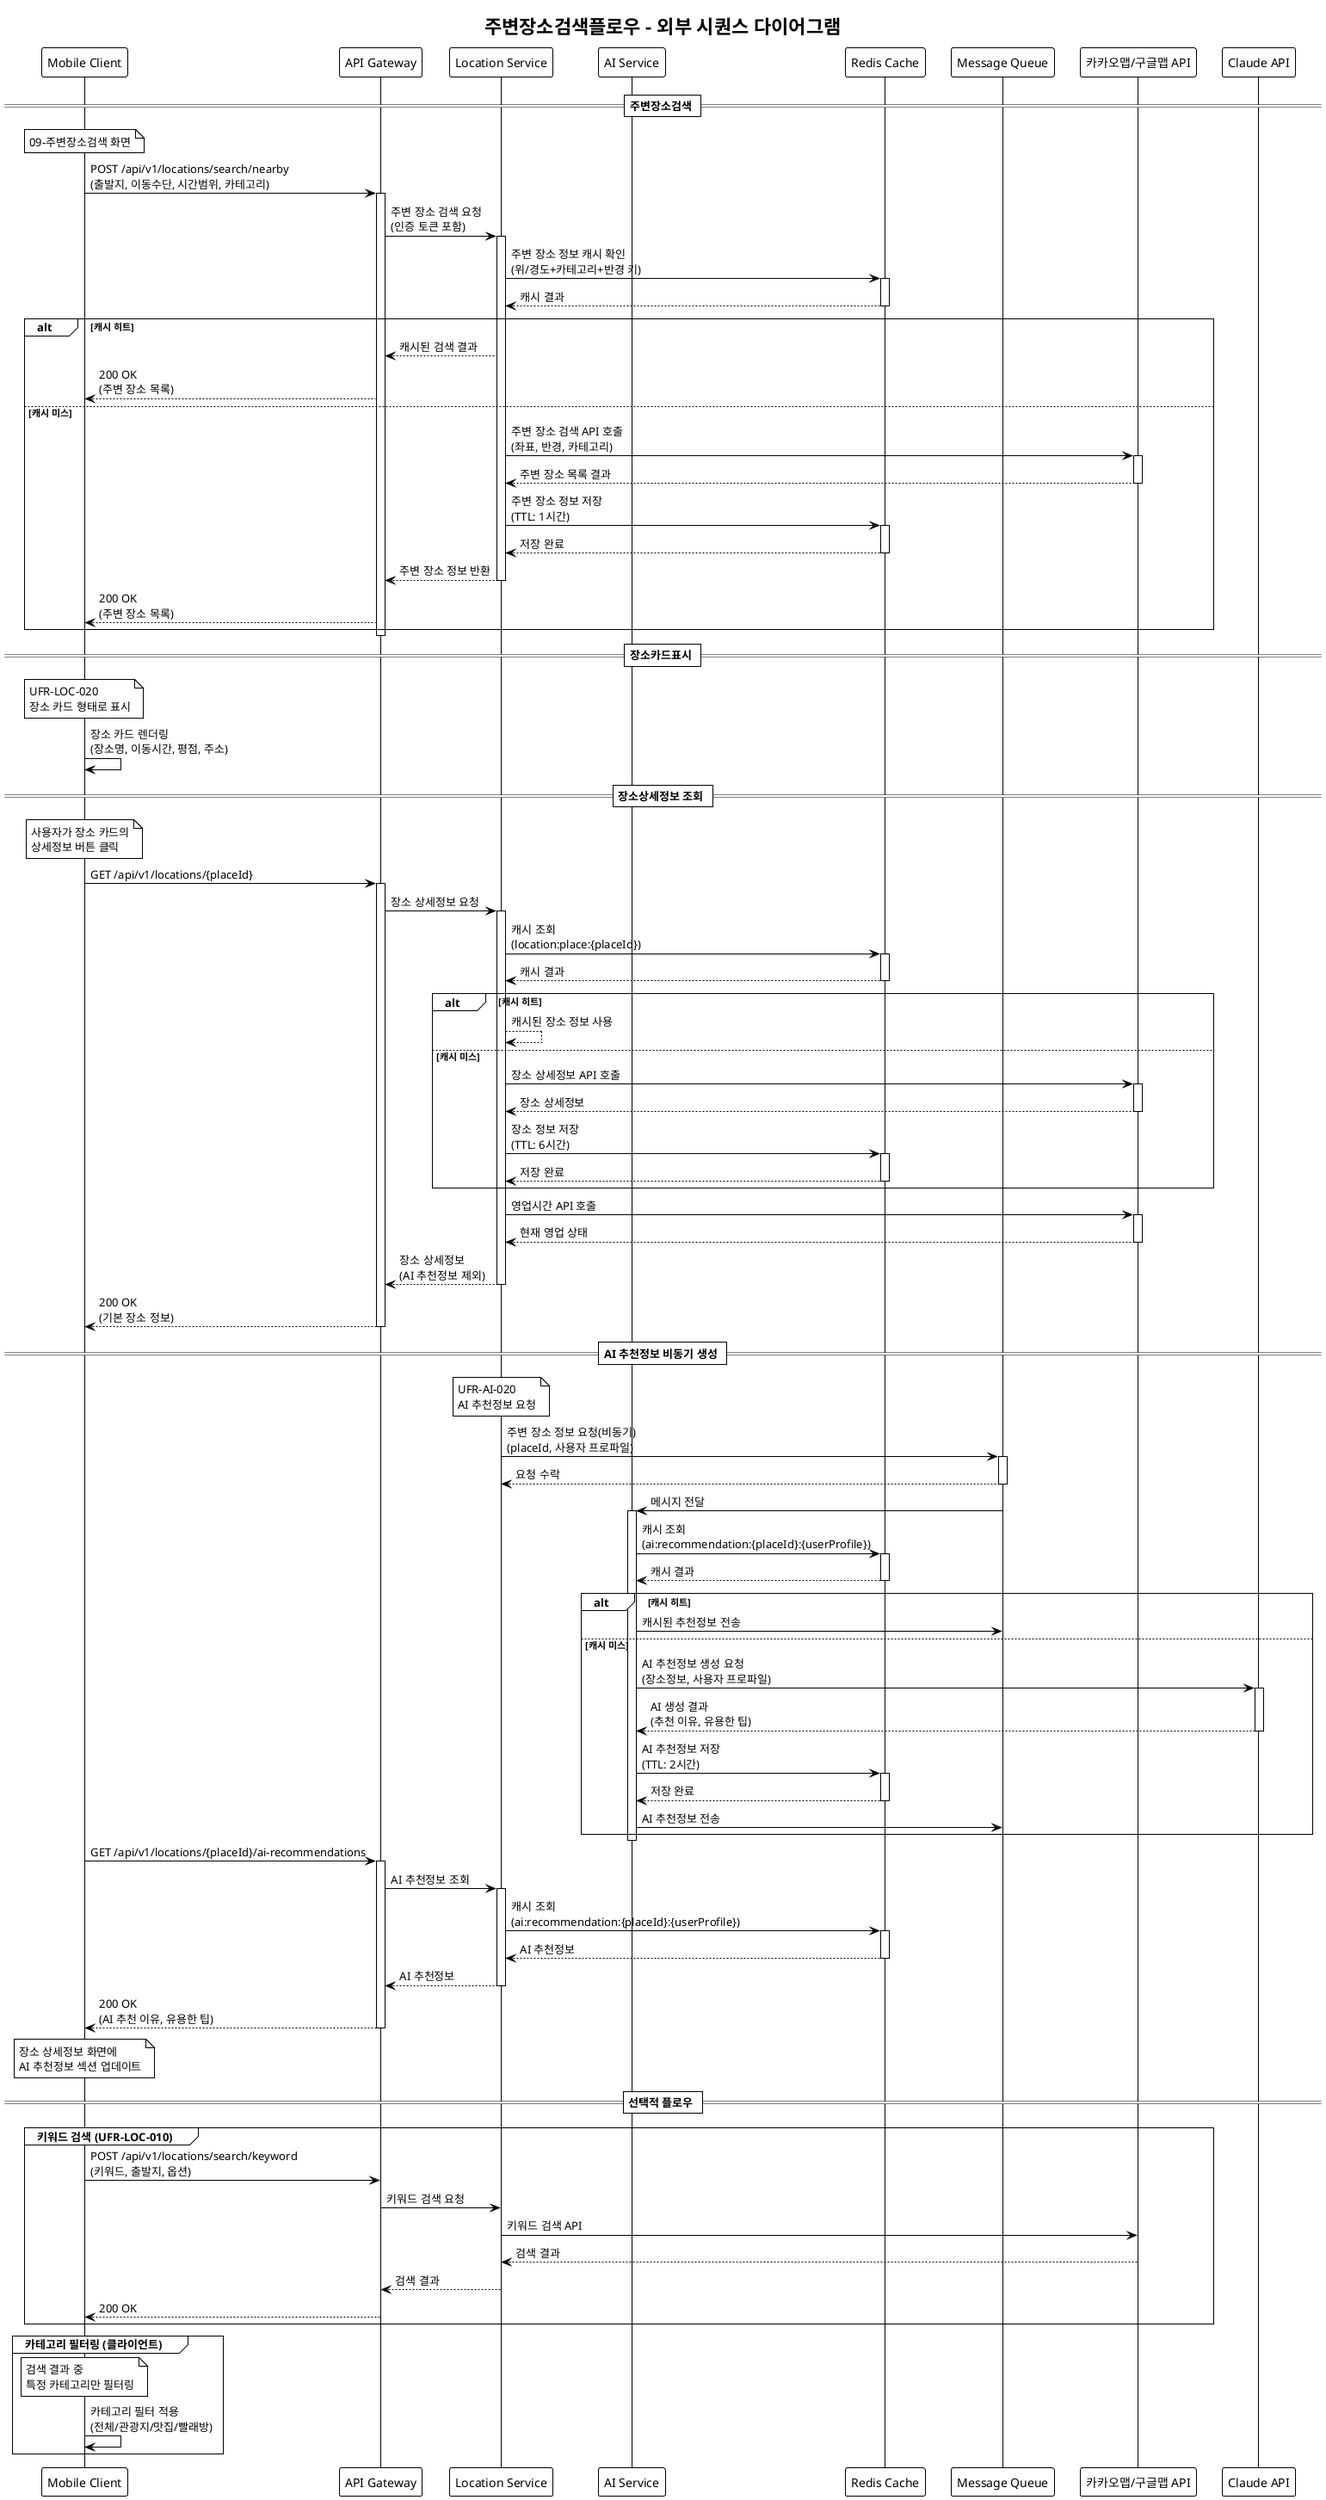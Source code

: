 @startuml 주변장소검색플로우
!theme mono

title 주변장소검색플로우 - 외부 시퀀스 다이어그램

participant "Mobile Client" as MC
participant "API Gateway" as GW
participant "Location Service" as LS
participant "AI Service" as AI
participant "Redis Cache" as RC
participant "Message Queue" as MQ
participant "카카오맵/구글맵 API" as MAP
participant "Claude API" as CLAUDE

== 주변장소검색 ==
note over MC: 09-주변장소검색 화면

MC -> GW: POST /api/v1/locations/search/nearby\n(출발지, 이동수단, 시간범위, 카테고리)
activate GW

GW -> LS: 주변 장소 검색 요청\n(인증 토큰 포함)
activate LS

' 주변 장소 정보 캐시 확인
LS -> RC: 주변 장소 정보 캐시 확인\n(위/경도+카테고리+반경 키)
activate RC
RC --> LS: 캐시 결과
deactivate RC

alt 캐시 히트
    LS --> GW: 캐시된 검색 결과
    GW --> MC: 200 OK\n(주변 장소 목록)
else 캐시 미스
    ' 외부 API 호출
    LS -> MAP: 주변 장소 검색 API 호출\n(좌표, 반경, 카테고리)
    activate MAP
    MAP --> LS: 주변 장소 목록 결과
    deactivate MAP
    
    ' 결과 캐싱
    LS -> RC: 주변 장소 정보 저장\n(TTL: 1시간)
    activate RC
    RC --> LS: 저장 완료
    deactivate RC
    
    ' 응답 반환
    LS --> GW: 주변 장소 정보 반환
    deactivate LS
    GW --> MC: 200 OK\n(주변 장소 목록)
end

deactivate GW

== 장소카드표시 ==
note over MC: UFR-LOC-020\n장소 카드 형태로 표시
MC -> MC: 장소 카드 렌더링\n(장소명, 이동시간, 평점, 주소)

== 장소상세정보 조회 ==
note over MC: 사용자가 장소 카드의\n상세정보 버튼 클릭

MC -> GW: GET /api/v1/locations/{placeId}
activate GW

GW -> LS: 장소 상세정보 요청
activate LS

' 기본 정보 캐시 확인
LS -> RC: 캐시 조회\n(location:place:{placeId})
activate RC
RC --> LS: 캐시 결과
deactivate RC

alt 캐시 히트
    LS --> LS: 캐시된 장소 정보 사용
else 캐시 미스
    ' 외부 API 호출
    LS -> MAP: 장소 상세정보 API 호출
    activate MAP
    MAP --> LS: 장소 상세정보
    deactivate MAP
    
    ' 캐싱
    LS -> RC: 장소 정보 저장\n(TTL: 6시간)
    activate RC
    RC --> LS: 저장 완료
    deactivate RC
end

' 영업시간 실시간 조회
LS -> MAP: 영업시간 API 호출
activate MAP
MAP --> LS: 현재 영업 상태
deactivate MAP

' 기본 정보로 먼저 응답
LS --> GW: 장소 상세정보\n(AI 추천정보 제외)
deactivate LS
GW --> MC: 200 OK\n(기본 장소 정보)
deactivate GW

== AI 추천정보 비동기 생성 ==
note over LS: UFR-AI-020\nAI 추천정보 요청

LS -> MQ: 주변 장소 정보 요청(비동기)\n(placeId, 사용자 프로파일)
activate MQ
MQ --> LS: 요청 수락
deactivate MQ

MQ -> AI: 메시지 전달
activate AI

' AI 추천정보 캐시 확인
AI -> RC: 캐시 조회\n(ai:recommendation:{placeId}:{userProfile})
activate RC
RC --> AI: 캐시 결과
deactivate RC

alt 캐시 히트
    AI -> MQ: 캐시된 추천정보 전송
else 캐시 미스
    ' Claude API 호출
    AI -> CLAUDE: AI 추천정보 생성 요청\n(장소정보, 사용자 프로파일)
    activate CLAUDE
    CLAUDE --> AI: AI 생성 결과\n(추천 이유, 유용한 팁)
    deactivate CLAUDE
    
    ' 결과 캐싱
    AI -> RC: AI 추천정보 저장\n(TTL: 2시간)
    activate RC
    RC --> AI: 저장 완료
    deactivate RC
    
    AI -> MQ: AI 추천정보 전송
end

deactivate AI

' 클라이언트에서 AI 추천정보 별도 조회
MC -> GW: GET /api/v1/locations/{placeId}/ai-recommendations
activate GW
GW -> LS: AI 추천정보 조회
activate LS

LS -> RC: 캐시 조회\n(ai:recommendation:{placeId}:{userProfile})
activate RC
RC --> LS: AI 추천정보
deactivate RC

LS --> GW: AI 추천정보
deactivate LS
GW --> MC: 200 OK\n(AI 추천 이유, 유용한 팁)
deactivate GW

note over MC: 장소 상세정보 화면에\nAI 추천정보 섹션 업데이트

== 선택적 플로우 ==
group 키워드 검색 (UFR-LOC-010)
    MC -> GW: POST /api/v1/locations/search/keyword\n(키워드, 출발지, 옵션)
    GW -> LS: 키워드 검색 요청
    LS -> MAP: 키워드 검색 API
    MAP --> LS: 검색 결과
    LS --> GW: 검색 결과
    GW --> MC: 200 OK
end

group 카테고리 필터링 (클라이언트)
    note over MC: 검색 결과 중\n특정 카테고리만 필터링
    MC -> MC: 카테고리 필터 적용\n(전체/관광지/맛집/빨래방)
end

@enduml